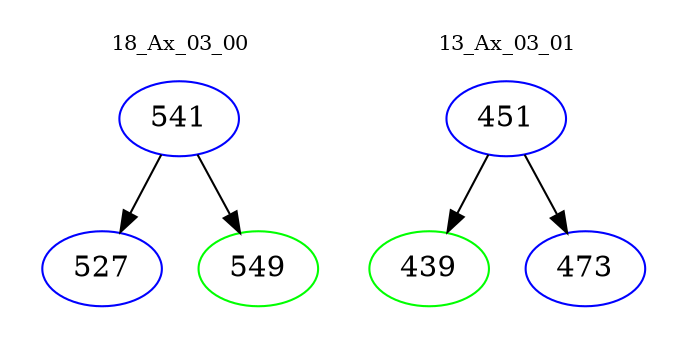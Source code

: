 digraph{
subgraph cluster_0 {
color = white
label = "18_Ax_03_00";
fontsize=10;
T0_541 [label="541", color="blue"]
T0_541 -> T0_527 [color="black"]
T0_527 [label="527", color="blue"]
T0_541 -> T0_549 [color="black"]
T0_549 [label="549", color="green"]
}
subgraph cluster_1 {
color = white
label = "13_Ax_03_01";
fontsize=10;
T1_451 [label="451", color="blue"]
T1_451 -> T1_439 [color="black"]
T1_439 [label="439", color="green"]
T1_451 -> T1_473 [color="black"]
T1_473 [label="473", color="blue"]
}
}
